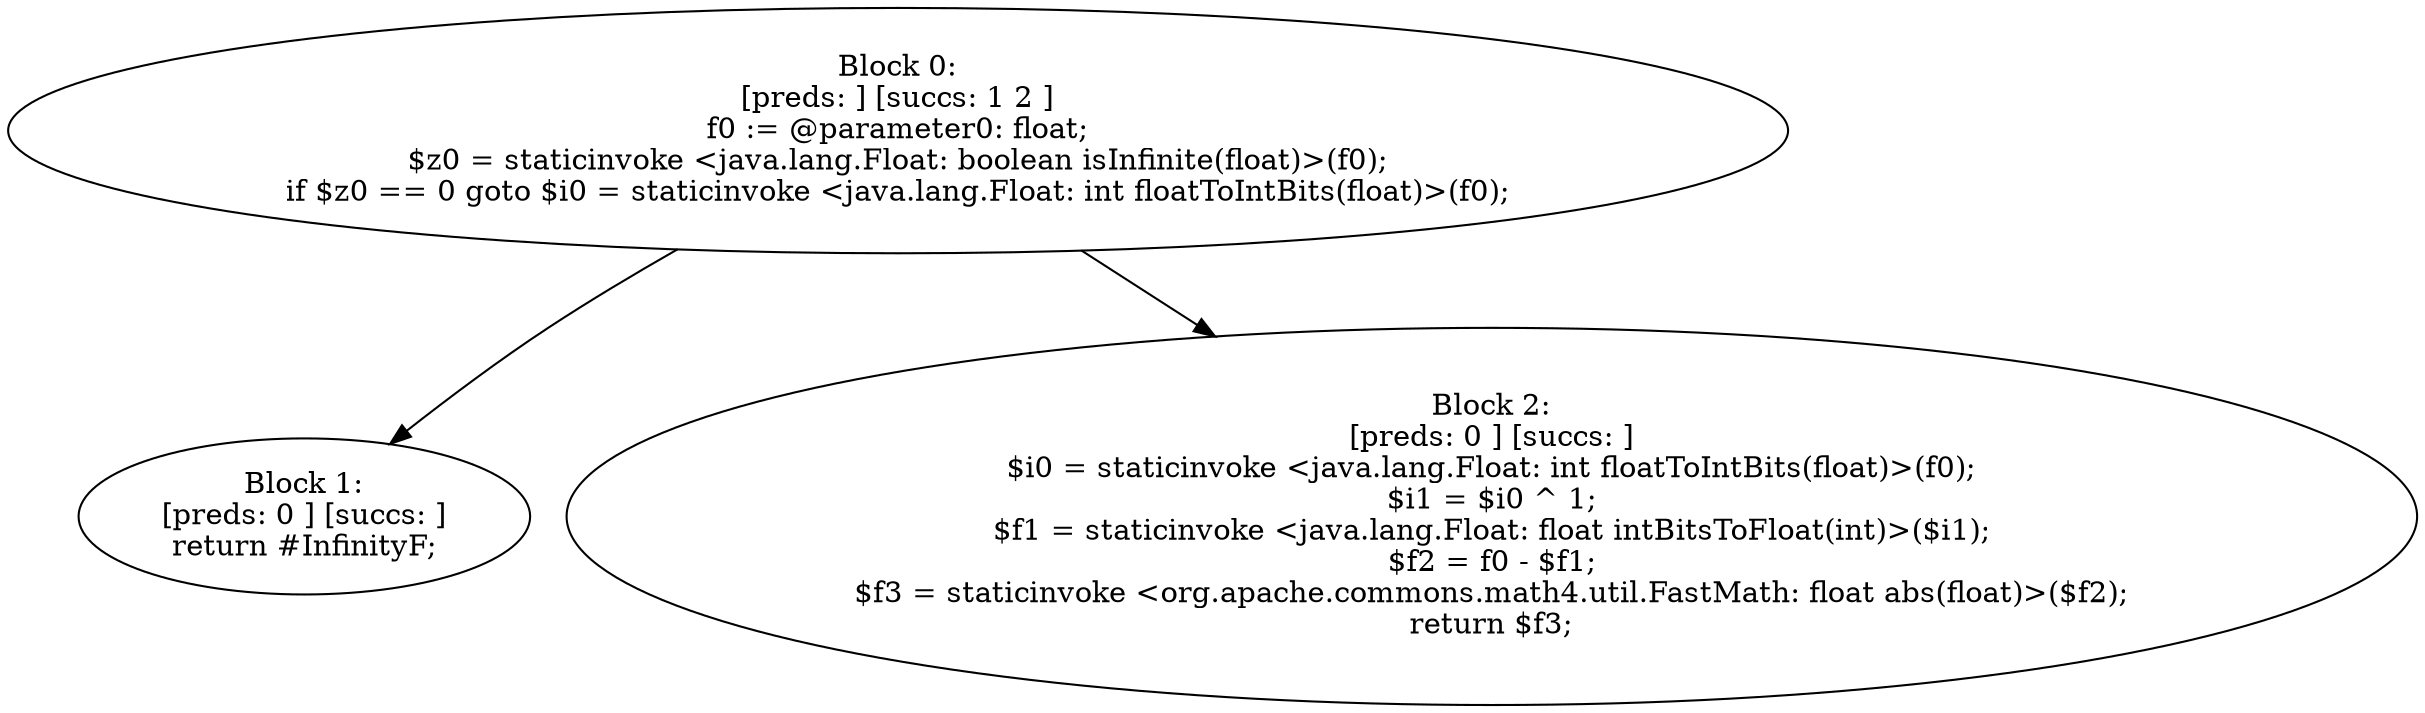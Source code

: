 digraph "unitGraph" {
    "Block 0:
[preds: ] [succs: 1 2 ]
f0 := @parameter0: float;
$z0 = staticinvoke <java.lang.Float: boolean isInfinite(float)>(f0);
if $z0 == 0 goto $i0 = staticinvoke <java.lang.Float: int floatToIntBits(float)>(f0);
"
    "Block 1:
[preds: 0 ] [succs: ]
return #InfinityF;
"
    "Block 2:
[preds: 0 ] [succs: ]
$i0 = staticinvoke <java.lang.Float: int floatToIntBits(float)>(f0);
$i1 = $i0 ^ 1;
$f1 = staticinvoke <java.lang.Float: float intBitsToFloat(int)>($i1);
$f2 = f0 - $f1;
$f3 = staticinvoke <org.apache.commons.math4.util.FastMath: float abs(float)>($f2);
return $f3;
"
    "Block 0:
[preds: ] [succs: 1 2 ]
f0 := @parameter0: float;
$z0 = staticinvoke <java.lang.Float: boolean isInfinite(float)>(f0);
if $z0 == 0 goto $i0 = staticinvoke <java.lang.Float: int floatToIntBits(float)>(f0);
"->"Block 1:
[preds: 0 ] [succs: ]
return #InfinityF;
";
    "Block 0:
[preds: ] [succs: 1 2 ]
f0 := @parameter0: float;
$z0 = staticinvoke <java.lang.Float: boolean isInfinite(float)>(f0);
if $z0 == 0 goto $i0 = staticinvoke <java.lang.Float: int floatToIntBits(float)>(f0);
"->"Block 2:
[preds: 0 ] [succs: ]
$i0 = staticinvoke <java.lang.Float: int floatToIntBits(float)>(f0);
$i1 = $i0 ^ 1;
$f1 = staticinvoke <java.lang.Float: float intBitsToFloat(int)>($i1);
$f2 = f0 - $f1;
$f3 = staticinvoke <org.apache.commons.math4.util.FastMath: float abs(float)>($f2);
return $f3;
";
}
